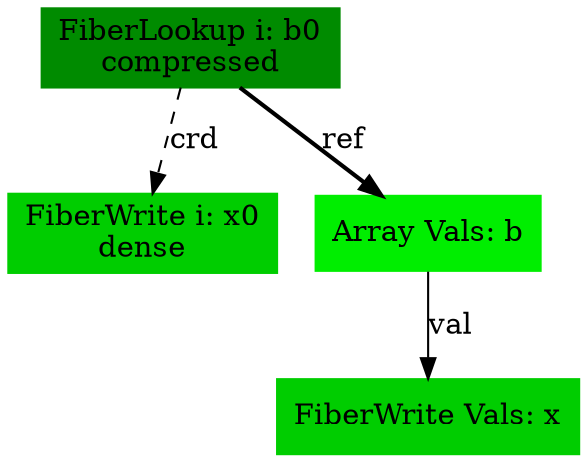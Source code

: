 digraph SAM {
    comment="x=d0,b=s0"
    3 [comment="type=fiberlookup,index=i,tensor=b,mode=0,format=compressed,src=true,root=true" label="FiberLookup i: b0\ncompressed" color=green4 shape=box style=filled type="fiberlookup" index="i" tensor="b" mode="0" format="compressed" src="true" root="true"]
    1 [comment="type=fiberwrite,index=i,tensor=x,mode=0,format=dense,sink=true" label="FiberWrite i: x0\ndense" color=green3 shape=box style=filled type="fiberwrite" index="i" tensor="x" mode="0" format="dense" sink="true"]
    2 [comment="type=arrayvals,tensor=b" label="Array Vals: b" color=green2 shape=box style=filled type="arrayvals" tensor="b"]
    0 [comment="type=fiberwrite,mode=vals,tensor=x,size=1*b0_dim,sink=true" label="FiberWrite Vals: x" color=green3 shape=box style=filled type="fiberwrite" tensor="x" mode="vals" size="1*b0_dim" sink="true"]
    3 -> 1 [label="crd" style=dashed type="crd" comment=""]
    3 -> 2 [label="ref" style=bold type="ref" comment=""]
    2 -> 0 [label="val" type="val"]
}

